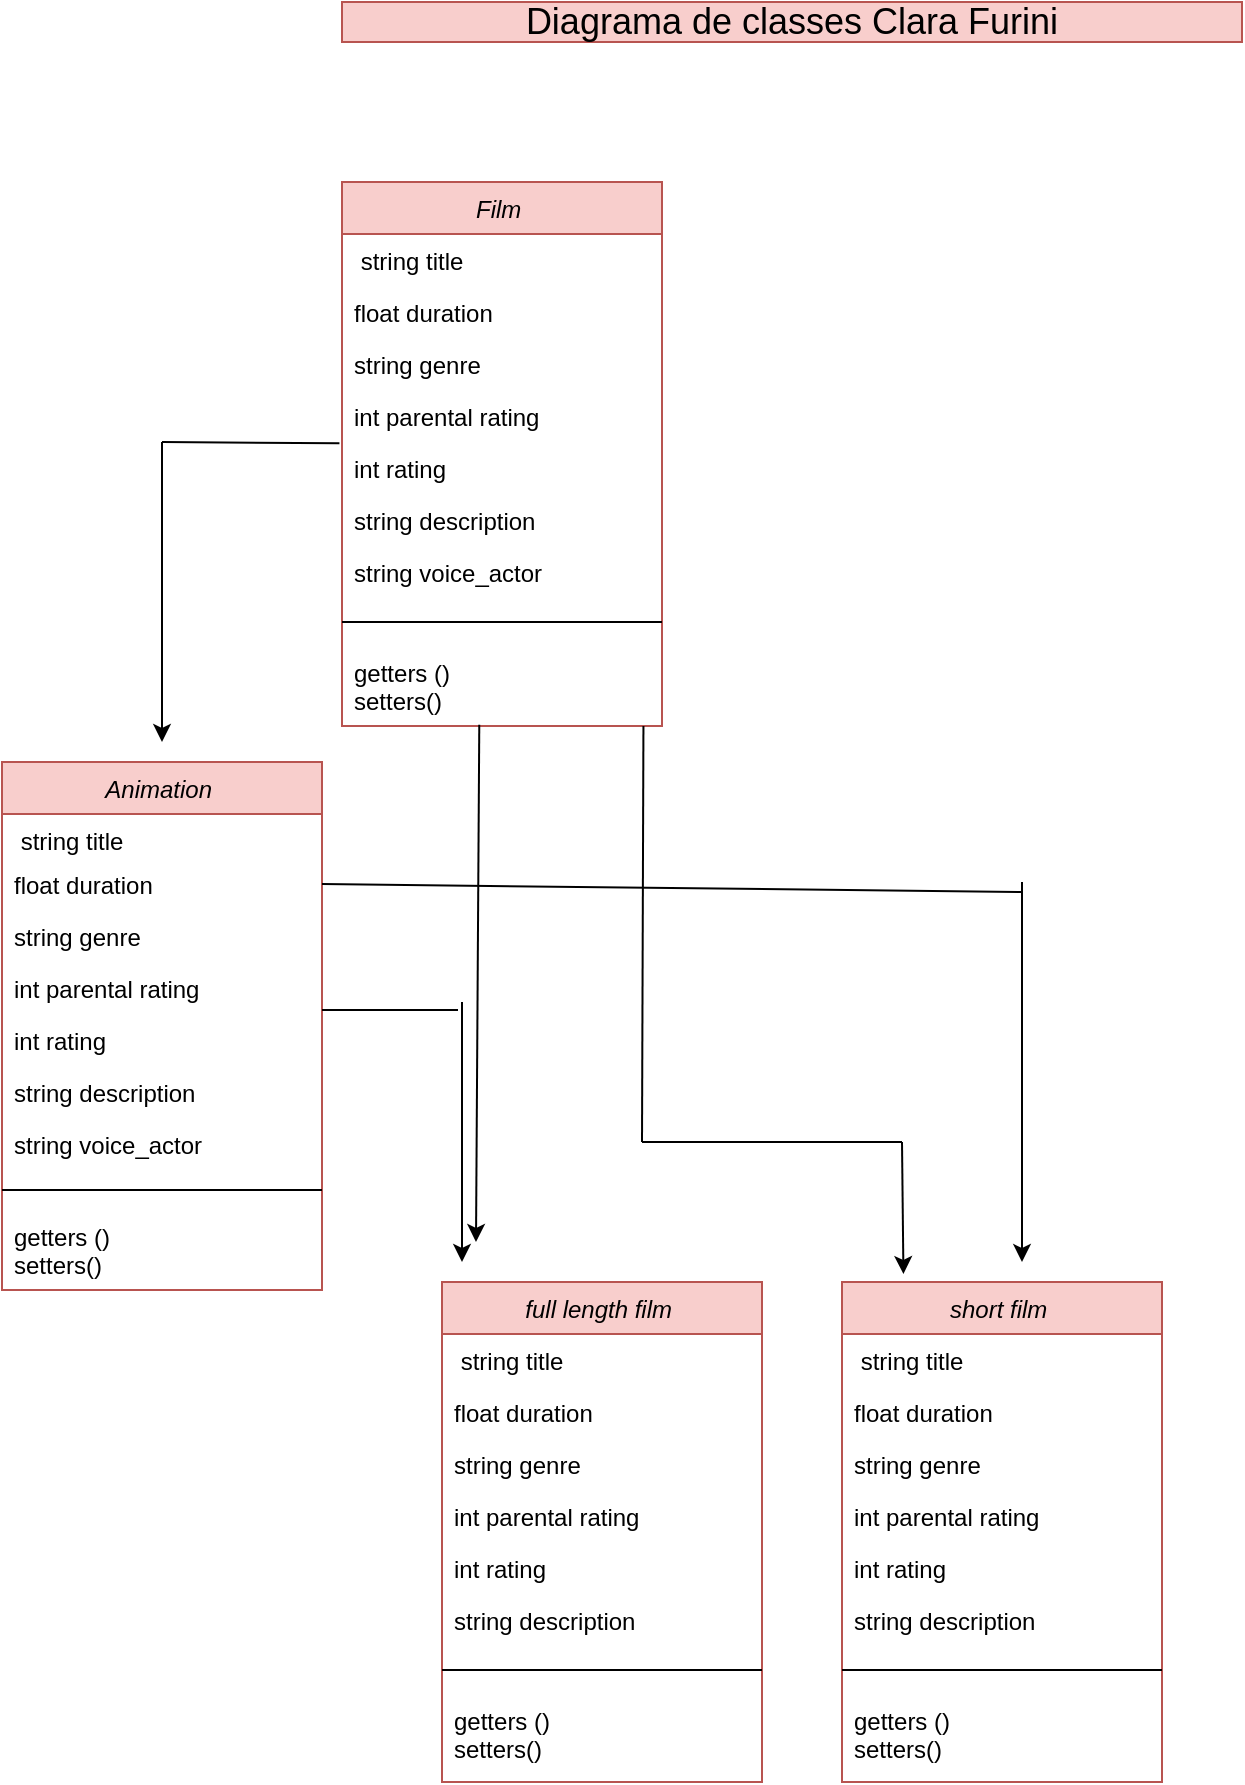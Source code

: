 <mxfile version="14.8.6" type="github">
  <diagram id="C5RBs43oDa-KdzZeNtuy" name="Page-1">
    <mxGraphModel dx="782" dy="468" grid="1" gridSize="10" guides="1" tooltips="1" connect="1" arrows="1" fold="1" page="1" pageScale="1" pageWidth="827" pageHeight="1169" math="0" shadow="0">
      <root>
        <mxCell id="WIyWlLk6GJQsqaUBKTNV-0" />
        <mxCell id="WIyWlLk6GJQsqaUBKTNV-1" parent="WIyWlLk6GJQsqaUBKTNV-0" />
        <mxCell id="zkfFHV4jXpPFQw0GAbJ--0" value="Film " style="swimlane;fontStyle=2;align=center;verticalAlign=top;childLayout=stackLayout;horizontal=1;startSize=26;horizontalStack=0;resizeParent=1;resizeLast=0;collapsible=1;marginBottom=0;rounded=0;shadow=0;strokeWidth=1;fillColor=#f8cecc;strokeColor=#b85450;" parent="WIyWlLk6GJQsqaUBKTNV-1" vertex="1">
          <mxGeometry x="220" y="120" width="160" height="272" as="geometry">
            <mxRectangle x="230" y="140" width="160" height="26" as="alternateBounds" />
          </mxGeometry>
        </mxCell>
        <mxCell id="zkfFHV4jXpPFQw0GAbJ--1" value=" string title" style="text;align=left;verticalAlign=top;spacingLeft=4;spacingRight=4;overflow=hidden;rotatable=0;points=[[0,0.5],[1,0.5]];portConstraint=eastwest;" parent="zkfFHV4jXpPFQw0GAbJ--0" vertex="1">
          <mxGeometry y="26" width="160" height="26" as="geometry" />
        </mxCell>
        <mxCell id="zkfFHV4jXpPFQw0GAbJ--2" value="float duration" style="text;align=left;verticalAlign=top;spacingLeft=4;spacingRight=4;overflow=hidden;rotatable=0;points=[[0,0.5],[1,0.5]];portConstraint=eastwest;rounded=0;shadow=0;html=0;" parent="zkfFHV4jXpPFQw0GAbJ--0" vertex="1">
          <mxGeometry y="52" width="160" height="26" as="geometry" />
        </mxCell>
        <mxCell id="zkfFHV4jXpPFQw0GAbJ--3" value="string genre" style="text;align=left;verticalAlign=top;spacingLeft=4;spacingRight=4;overflow=hidden;rotatable=0;points=[[0,0.5],[1,0.5]];portConstraint=eastwest;rounded=0;shadow=0;html=0;" parent="zkfFHV4jXpPFQw0GAbJ--0" vertex="1">
          <mxGeometry y="78" width="160" height="26" as="geometry" />
        </mxCell>
        <mxCell id="OQ8U_3cTT62c1MH7MGvA-2" value="int parental rating" style="text;align=left;verticalAlign=top;spacingLeft=4;spacingRight=4;overflow=hidden;rotatable=0;points=[[0,0.5],[1,0.5]];portConstraint=eastwest;rounded=0;shadow=0;html=0;" parent="zkfFHV4jXpPFQw0GAbJ--0" vertex="1">
          <mxGeometry y="104" width="160" height="26" as="geometry" />
        </mxCell>
        <mxCell id="OQ8U_3cTT62c1MH7MGvA-3" value="int rating" style="text;align=left;verticalAlign=top;spacingLeft=4;spacingRight=4;overflow=hidden;rotatable=0;points=[[0,0.5],[1,0.5]];portConstraint=eastwest;rounded=0;shadow=0;html=0;" parent="zkfFHV4jXpPFQw0GAbJ--0" vertex="1">
          <mxGeometry y="130" width="160" height="26" as="geometry" />
        </mxCell>
        <mxCell id="OQ8U_3cTT62c1MH7MGvA-4" value="string description" style="text;align=left;verticalAlign=top;spacingLeft=4;spacingRight=4;overflow=hidden;rotatable=0;points=[[0,0.5],[1,0.5]];portConstraint=eastwest;rounded=0;shadow=0;html=0;" parent="zkfFHV4jXpPFQw0GAbJ--0" vertex="1">
          <mxGeometry y="156" width="160" height="26" as="geometry" />
        </mxCell>
        <mxCell id="neFnsL4avIdW504pWR7g-1" value="string voice_actor" style="text;align=left;verticalAlign=top;spacingLeft=4;spacingRight=4;overflow=hidden;rotatable=0;points=[[0,0.5],[1,0.5]];portConstraint=eastwest;rounded=0;shadow=0;html=0;" vertex="1" parent="zkfFHV4jXpPFQw0GAbJ--0">
          <mxGeometry y="182" width="160" height="26" as="geometry" />
        </mxCell>
        <mxCell id="zkfFHV4jXpPFQw0GAbJ--4" value="" style="line;html=1;strokeWidth=1;align=left;verticalAlign=middle;spacingTop=-1;spacingLeft=3;spacingRight=3;rotatable=0;labelPosition=right;points=[];portConstraint=eastwest;" parent="zkfFHV4jXpPFQw0GAbJ--0" vertex="1">
          <mxGeometry y="208" width="160" height="24" as="geometry" />
        </mxCell>
        <mxCell id="zkfFHV4jXpPFQw0GAbJ--5" value="getters ()&#xa;setters()" style="text;align=left;verticalAlign=top;spacingLeft=4;spacingRight=4;overflow=hidden;rotatable=0;points=[[0,0.5],[1,0.5]];portConstraint=eastwest;" parent="zkfFHV4jXpPFQw0GAbJ--0" vertex="1">
          <mxGeometry y="232" width="160" height="40" as="geometry" />
        </mxCell>
        <mxCell id="OQ8U_3cTT62c1MH7MGvA-0" value="&lt;font style=&quot;font-size: 18px&quot;&gt;Diagrama de classes Clara Furini&lt;/font&gt;" style="text;html=1;strokeColor=#b85450;fillColor=#f8cecc;align=center;verticalAlign=middle;whiteSpace=wrap;rounded=0;" parent="WIyWlLk6GJQsqaUBKTNV-1" vertex="1">
          <mxGeometry x="220" y="30" width="450" height="20" as="geometry" />
        </mxCell>
        <mxCell id="OQ8U_3cTT62c1MH7MGvA-14" value="Animation " style="swimlane;fontStyle=2;align=center;verticalAlign=top;childLayout=stackLayout;horizontal=1;startSize=26;horizontalStack=0;resizeParent=1;resizeLast=0;collapsible=1;marginBottom=0;rounded=0;shadow=0;strokeWidth=1;fillColor=#f8cecc;strokeColor=#b85450;" parent="WIyWlLk6GJQsqaUBKTNV-1" vertex="1">
          <mxGeometry x="50" y="410" width="160" height="264" as="geometry">
            <mxRectangle x="230" y="140" width="160" height="26" as="alternateBounds" />
          </mxGeometry>
        </mxCell>
        <mxCell id="OQ8U_3cTT62c1MH7MGvA-15" value=" string title" style="text;align=left;verticalAlign=top;spacingLeft=4;spacingRight=4;overflow=hidden;rotatable=0;points=[[0,0.5],[1,0.5]];portConstraint=eastwest;" parent="OQ8U_3cTT62c1MH7MGvA-14" vertex="1">
          <mxGeometry y="26" width="160" height="22" as="geometry" />
        </mxCell>
        <mxCell id="OQ8U_3cTT62c1MH7MGvA-16" value="float duration" style="text;align=left;verticalAlign=top;spacingLeft=4;spacingRight=4;overflow=hidden;rotatable=0;points=[[0,0.5],[1,0.5]];portConstraint=eastwest;rounded=0;shadow=0;html=0;" parent="OQ8U_3cTT62c1MH7MGvA-14" vertex="1">
          <mxGeometry y="48" width="160" height="26" as="geometry" />
        </mxCell>
        <mxCell id="OQ8U_3cTT62c1MH7MGvA-17" value="string genre" style="text;align=left;verticalAlign=top;spacingLeft=4;spacingRight=4;overflow=hidden;rotatable=0;points=[[0,0.5],[1,0.5]];portConstraint=eastwest;rounded=0;shadow=0;html=0;" parent="OQ8U_3cTT62c1MH7MGvA-14" vertex="1">
          <mxGeometry y="74" width="160" height="26" as="geometry" />
        </mxCell>
        <mxCell id="OQ8U_3cTT62c1MH7MGvA-18" value="int parental rating" style="text;align=left;verticalAlign=top;spacingLeft=4;spacingRight=4;overflow=hidden;rotatable=0;points=[[0,0.5],[1,0.5]];portConstraint=eastwest;rounded=0;shadow=0;html=0;" parent="OQ8U_3cTT62c1MH7MGvA-14" vertex="1">
          <mxGeometry y="100" width="160" height="26" as="geometry" />
        </mxCell>
        <mxCell id="OQ8U_3cTT62c1MH7MGvA-19" value="int rating" style="text;align=left;verticalAlign=top;spacingLeft=4;spacingRight=4;overflow=hidden;rotatable=0;points=[[0,0.5],[1,0.5]];portConstraint=eastwest;rounded=0;shadow=0;html=0;" parent="OQ8U_3cTT62c1MH7MGvA-14" vertex="1">
          <mxGeometry y="126" width="160" height="26" as="geometry" />
        </mxCell>
        <mxCell id="OQ8U_3cTT62c1MH7MGvA-20" value="string description" style="text;align=left;verticalAlign=top;spacingLeft=4;spacingRight=4;overflow=hidden;rotatable=0;points=[[0,0.5],[1,0.5]];portConstraint=eastwest;rounded=0;shadow=0;html=0;" parent="OQ8U_3cTT62c1MH7MGvA-14" vertex="1">
          <mxGeometry y="152" width="160" height="26" as="geometry" />
        </mxCell>
        <mxCell id="neFnsL4avIdW504pWR7g-0" value="string voice_actor" style="text;align=left;verticalAlign=top;spacingLeft=4;spacingRight=4;overflow=hidden;rotatable=0;points=[[0,0.5],[1,0.5]];portConstraint=eastwest;rounded=0;shadow=0;html=0;" vertex="1" parent="OQ8U_3cTT62c1MH7MGvA-14">
          <mxGeometry y="178" width="160" height="26" as="geometry" />
        </mxCell>
        <mxCell id="OQ8U_3cTT62c1MH7MGvA-21" value="" style="line;html=1;strokeWidth=1;align=left;verticalAlign=middle;spacingTop=-1;spacingLeft=3;spacingRight=3;rotatable=0;labelPosition=right;points=[];portConstraint=eastwest;" parent="OQ8U_3cTT62c1MH7MGvA-14" vertex="1">
          <mxGeometry y="204" width="160" height="20" as="geometry" />
        </mxCell>
        <mxCell id="OQ8U_3cTT62c1MH7MGvA-22" value="getters ()&#xa;setters()" style="text;align=left;verticalAlign=top;spacingLeft=4;spacingRight=4;overflow=hidden;rotatable=0;points=[[0,0.5],[1,0.5]];portConstraint=eastwest;" parent="OQ8U_3cTT62c1MH7MGvA-14" vertex="1">
          <mxGeometry y="224" width="160" height="40" as="geometry" />
        </mxCell>
        <mxCell id="OQ8U_3cTT62c1MH7MGvA-23" value="full length film " style="swimlane;fontStyle=2;align=center;verticalAlign=top;childLayout=stackLayout;horizontal=1;startSize=26;horizontalStack=0;resizeParent=1;resizeLast=0;collapsible=1;marginBottom=0;rounded=0;shadow=0;strokeWidth=1;fillColor=#f8cecc;strokeColor=#b85450;" parent="WIyWlLk6GJQsqaUBKTNV-1" vertex="1">
          <mxGeometry x="270" y="670" width="160" height="250" as="geometry">
            <mxRectangle x="230" y="140" width="160" height="26" as="alternateBounds" />
          </mxGeometry>
        </mxCell>
        <mxCell id="OQ8U_3cTT62c1MH7MGvA-24" value=" string title" style="text;align=left;verticalAlign=top;spacingLeft=4;spacingRight=4;overflow=hidden;rotatable=0;points=[[0,0.5],[1,0.5]];portConstraint=eastwest;" parent="OQ8U_3cTT62c1MH7MGvA-23" vertex="1">
          <mxGeometry y="26" width="160" height="26" as="geometry" />
        </mxCell>
        <mxCell id="OQ8U_3cTT62c1MH7MGvA-25" value="float duration" style="text;align=left;verticalAlign=top;spacingLeft=4;spacingRight=4;overflow=hidden;rotatable=0;points=[[0,0.5],[1,0.5]];portConstraint=eastwest;rounded=0;shadow=0;html=0;" parent="OQ8U_3cTT62c1MH7MGvA-23" vertex="1">
          <mxGeometry y="52" width="160" height="26" as="geometry" />
        </mxCell>
        <mxCell id="OQ8U_3cTT62c1MH7MGvA-26" value="string genre" style="text;align=left;verticalAlign=top;spacingLeft=4;spacingRight=4;overflow=hidden;rotatable=0;points=[[0,0.5],[1,0.5]];portConstraint=eastwest;rounded=0;shadow=0;html=0;" parent="OQ8U_3cTT62c1MH7MGvA-23" vertex="1">
          <mxGeometry y="78" width="160" height="26" as="geometry" />
        </mxCell>
        <mxCell id="OQ8U_3cTT62c1MH7MGvA-27" value="int parental rating" style="text;align=left;verticalAlign=top;spacingLeft=4;spacingRight=4;overflow=hidden;rotatable=0;points=[[0,0.5],[1,0.5]];portConstraint=eastwest;rounded=0;shadow=0;html=0;" parent="OQ8U_3cTT62c1MH7MGvA-23" vertex="1">
          <mxGeometry y="104" width="160" height="26" as="geometry" />
        </mxCell>
        <mxCell id="OQ8U_3cTT62c1MH7MGvA-28" value="int rating" style="text;align=left;verticalAlign=top;spacingLeft=4;spacingRight=4;overflow=hidden;rotatable=0;points=[[0,0.5],[1,0.5]];portConstraint=eastwest;rounded=0;shadow=0;html=0;" parent="OQ8U_3cTT62c1MH7MGvA-23" vertex="1">
          <mxGeometry y="130" width="160" height="26" as="geometry" />
        </mxCell>
        <mxCell id="OQ8U_3cTT62c1MH7MGvA-29" value="string description" style="text;align=left;verticalAlign=top;spacingLeft=4;spacingRight=4;overflow=hidden;rotatable=0;points=[[0,0.5],[1,0.5]];portConstraint=eastwest;rounded=0;shadow=0;html=0;" parent="OQ8U_3cTT62c1MH7MGvA-23" vertex="1">
          <mxGeometry y="156" width="160" height="26" as="geometry" />
        </mxCell>
        <mxCell id="OQ8U_3cTT62c1MH7MGvA-30" value="" style="line;html=1;strokeWidth=1;align=left;verticalAlign=middle;spacingTop=-1;spacingLeft=3;spacingRight=3;rotatable=0;labelPosition=right;points=[];portConstraint=eastwest;" parent="OQ8U_3cTT62c1MH7MGvA-23" vertex="1">
          <mxGeometry y="182" width="160" height="24" as="geometry" />
        </mxCell>
        <mxCell id="OQ8U_3cTT62c1MH7MGvA-31" value="getters ()&#xa;setters()" style="text;align=left;verticalAlign=top;spacingLeft=4;spacingRight=4;overflow=hidden;rotatable=0;points=[[0,0.5],[1,0.5]];portConstraint=eastwest;" parent="OQ8U_3cTT62c1MH7MGvA-23" vertex="1">
          <mxGeometry y="206" width="160" height="40" as="geometry" />
        </mxCell>
        <mxCell id="OQ8U_3cTT62c1MH7MGvA-32" value="short film " style="swimlane;fontStyle=2;align=center;verticalAlign=top;childLayout=stackLayout;horizontal=1;startSize=26;horizontalStack=0;resizeParent=1;resizeLast=0;collapsible=1;marginBottom=0;rounded=0;shadow=0;strokeWidth=1;fillColor=#f8cecc;strokeColor=#b85450;" parent="WIyWlLk6GJQsqaUBKTNV-1" vertex="1">
          <mxGeometry x="470" y="670" width="160" height="250" as="geometry">
            <mxRectangle x="230" y="140" width="160" height="26" as="alternateBounds" />
          </mxGeometry>
        </mxCell>
        <mxCell id="OQ8U_3cTT62c1MH7MGvA-33" value=" string title" style="text;align=left;verticalAlign=top;spacingLeft=4;spacingRight=4;overflow=hidden;rotatable=0;points=[[0,0.5],[1,0.5]];portConstraint=eastwest;" parent="OQ8U_3cTT62c1MH7MGvA-32" vertex="1">
          <mxGeometry y="26" width="160" height="26" as="geometry" />
        </mxCell>
        <mxCell id="OQ8U_3cTT62c1MH7MGvA-34" value="float duration" style="text;align=left;verticalAlign=top;spacingLeft=4;spacingRight=4;overflow=hidden;rotatable=0;points=[[0,0.5],[1,0.5]];portConstraint=eastwest;rounded=0;shadow=0;html=0;" parent="OQ8U_3cTT62c1MH7MGvA-32" vertex="1">
          <mxGeometry y="52" width="160" height="26" as="geometry" />
        </mxCell>
        <mxCell id="OQ8U_3cTT62c1MH7MGvA-35" value="string genre" style="text;align=left;verticalAlign=top;spacingLeft=4;spacingRight=4;overflow=hidden;rotatable=0;points=[[0,0.5],[1,0.5]];portConstraint=eastwest;rounded=0;shadow=0;html=0;" parent="OQ8U_3cTT62c1MH7MGvA-32" vertex="1">
          <mxGeometry y="78" width="160" height="26" as="geometry" />
        </mxCell>
        <mxCell id="OQ8U_3cTT62c1MH7MGvA-36" value="int parental rating" style="text;align=left;verticalAlign=top;spacingLeft=4;spacingRight=4;overflow=hidden;rotatable=0;points=[[0,0.5],[1,0.5]];portConstraint=eastwest;rounded=0;shadow=0;html=0;" parent="OQ8U_3cTT62c1MH7MGvA-32" vertex="1">
          <mxGeometry y="104" width="160" height="26" as="geometry" />
        </mxCell>
        <mxCell id="OQ8U_3cTT62c1MH7MGvA-37" value="int rating" style="text;align=left;verticalAlign=top;spacingLeft=4;spacingRight=4;overflow=hidden;rotatable=0;points=[[0,0.5],[1,0.5]];portConstraint=eastwest;rounded=0;shadow=0;html=0;" parent="OQ8U_3cTT62c1MH7MGvA-32" vertex="1">
          <mxGeometry y="130" width="160" height="26" as="geometry" />
        </mxCell>
        <mxCell id="OQ8U_3cTT62c1MH7MGvA-38" value="string description" style="text;align=left;verticalAlign=top;spacingLeft=4;spacingRight=4;overflow=hidden;rotatable=0;points=[[0,0.5],[1,0.5]];portConstraint=eastwest;rounded=0;shadow=0;html=0;" parent="OQ8U_3cTT62c1MH7MGvA-32" vertex="1">
          <mxGeometry y="156" width="160" height="26" as="geometry" />
        </mxCell>
        <mxCell id="OQ8U_3cTT62c1MH7MGvA-39" value="" style="line;html=1;strokeWidth=1;align=left;verticalAlign=middle;spacingTop=-1;spacingLeft=3;spacingRight=3;rotatable=0;labelPosition=right;points=[];portConstraint=eastwest;" parent="OQ8U_3cTT62c1MH7MGvA-32" vertex="1">
          <mxGeometry y="182" width="160" height="24" as="geometry" />
        </mxCell>
        <mxCell id="OQ8U_3cTT62c1MH7MGvA-40" value="getters ()&#xa;setters()" style="text;align=left;verticalAlign=top;spacingLeft=4;spacingRight=4;overflow=hidden;rotatable=0;points=[[0,0.5],[1,0.5]];portConstraint=eastwest;" parent="OQ8U_3cTT62c1MH7MGvA-32" vertex="1">
          <mxGeometry y="206" width="160" height="40" as="geometry" />
        </mxCell>
        <mxCell id="OQ8U_3cTT62c1MH7MGvA-42" value="" style="endArrow=none;html=1;exitX=-0.008;exitY=0.026;exitDx=0;exitDy=0;exitPerimeter=0;" parent="WIyWlLk6GJQsqaUBKTNV-1" source="OQ8U_3cTT62c1MH7MGvA-3" edge="1">
          <mxGeometry width="50" height="50" relative="1" as="geometry">
            <mxPoint x="210" y="250" as="sourcePoint" />
            <mxPoint x="130" y="250" as="targetPoint" />
          </mxGeometry>
        </mxCell>
        <mxCell id="OQ8U_3cTT62c1MH7MGvA-43" value="" style="endArrow=classic;html=1;" parent="WIyWlLk6GJQsqaUBKTNV-1" edge="1">
          <mxGeometry width="50" height="50" relative="1" as="geometry">
            <mxPoint x="130" y="250" as="sourcePoint" />
            <mxPoint x="130" y="400" as="targetPoint" />
          </mxGeometry>
        </mxCell>
        <mxCell id="OQ8U_3cTT62c1MH7MGvA-46" value="" style="endArrow=none;html=1;" parent="WIyWlLk6GJQsqaUBKTNV-1" edge="1">
          <mxGeometry width="50" height="50" relative="1" as="geometry">
            <mxPoint x="210" y="534" as="sourcePoint" />
            <mxPoint x="278" y="534" as="targetPoint" />
          </mxGeometry>
        </mxCell>
        <mxCell id="OQ8U_3cTT62c1MH7MGvA-47" value="" style="endArrow=classic;html=1;" parent="WIyWlLk6GJQsqaUBKTNV-1" edge="1">
          <mxGeometry width="50" height="50" relative="1" as="geometry">
            <mxPoint x="280" y="530" as="sourcePoint" />
            <mxPoint x="280" y="660" as="targetPoint" />
          </mxGeometry>
        </mxCell>
        <mxCell id="OQ8U_3cTT62c1MH7MGvA-48" value="" style="endArrow=none;html=1;exitX=1;exitY=0.5;exitDx=0;exitDy=0;" parent="WIyWlLk6GJQsqaUBKTNV-1" source="OQ8U_3cTT62c1MH7MGvA-16" edge="1">
          <mxGeometry width="50" height="50" relative="1" as="geometry">
            <mxPoint x="360" y="600" as="sourcePoint" />
            <mxPoint x="560" y="475" as="targetPoint" />
          </mxGeometry>
        </mxCell>
        <mxCell id="OQ8U_3cTT62c1MH7MGvA-49" value="" style="endArrow=classic;html=1;" parent="WIyWlLk6GJQsqaUBKTNV-1" edge="1">
          <mxGeometry width="50" height="50" relative="1" as="geometry">
            <mxPoint x="560" y="470" as="sourcePoint" />
            <mxPoint x="560" y="660" as="targetPoint" />
          </mxGeometry>
        </mxCell>
        <mxCell id="OQ8U_3cTT62c1MH7MGvA-51" value="" style="endArrow=classic;html=1;exitX=0.429;exitY=0.983;exitDx=0;exitDy=0;exitPerimeter=0;" parent="WIyWlLk6GJQsqaUBKTNV-1" source="zkfFHV4jXpPFQw0GAbJ--5" edge="1">
          <mxGeometry width="50" height="50" relative="1" as="geometry">
            <mxPoint x="287" y="400" as="sourcePoint" />
            <mxPoint x="287" y="650" as="targetPoint" />
          </mxGeometry>
        </mxCell>
        <mxCell id="OQ8U_3cTT62c1MH7MGvA-53" value="" style="endArrow=none;html=1;exitX=0.942;exitY=1;exitDx=0;exitDy=0;exitPerimeter=0;" parent="WIyWlLk6GJQsqaUBKTNV-1" edge="1" source="zkfFHV4jXpPFQw0GAbJ--5">
          <mxGeometry width="50" height="50" relative="1" as="geometry">
            <mxPoint x="370" y="400" as="sourcePoint" />
            <mxPoint x="370" y="600" as="targetPoint" />
          </mxGeometry>
        </mxCell>
        <mxCell id="OQ8U_3cTT62c1MH7MGvA-54" value="" style="endArrow=none;html=1;" parent="WIyWlLk6GJQsqaUBKTNV-1" edge="1">
          <mxGeometry width="50" height="50" relative="1" as="geometry">
            <mxPoint x="370" y="600" as="sourcePoint" />
            <mxPoint x="500" y="600" as="targetPoint" />
          </mxGeometry>
        </mxCell>
        <mxCell id="OQ8U_3cTT62c1MH7MGvA-55" value="" style="endArrow=classic;html=1;entryX=0.192;entryY=-0.016;entryDx=0;entryDy=0;entryPerimeter=0;" parent="WIyWlLk6GJQsqaUBKTNV-1" target="OQ8U_3cTT62c1MH7MGvA-32" edge="1">
          <mxGeometry width="50" height="50" relative="1" as="geometry">
            <mxPoint x="500" y="600" as="sourcePoint" />
            <mxPoint x="410" y="450" as="targetPoint" />
          </mxGeometry>
        </mxCell>
      </root>
    </mxGraphModel>
  </diagram>
</mxfile>
